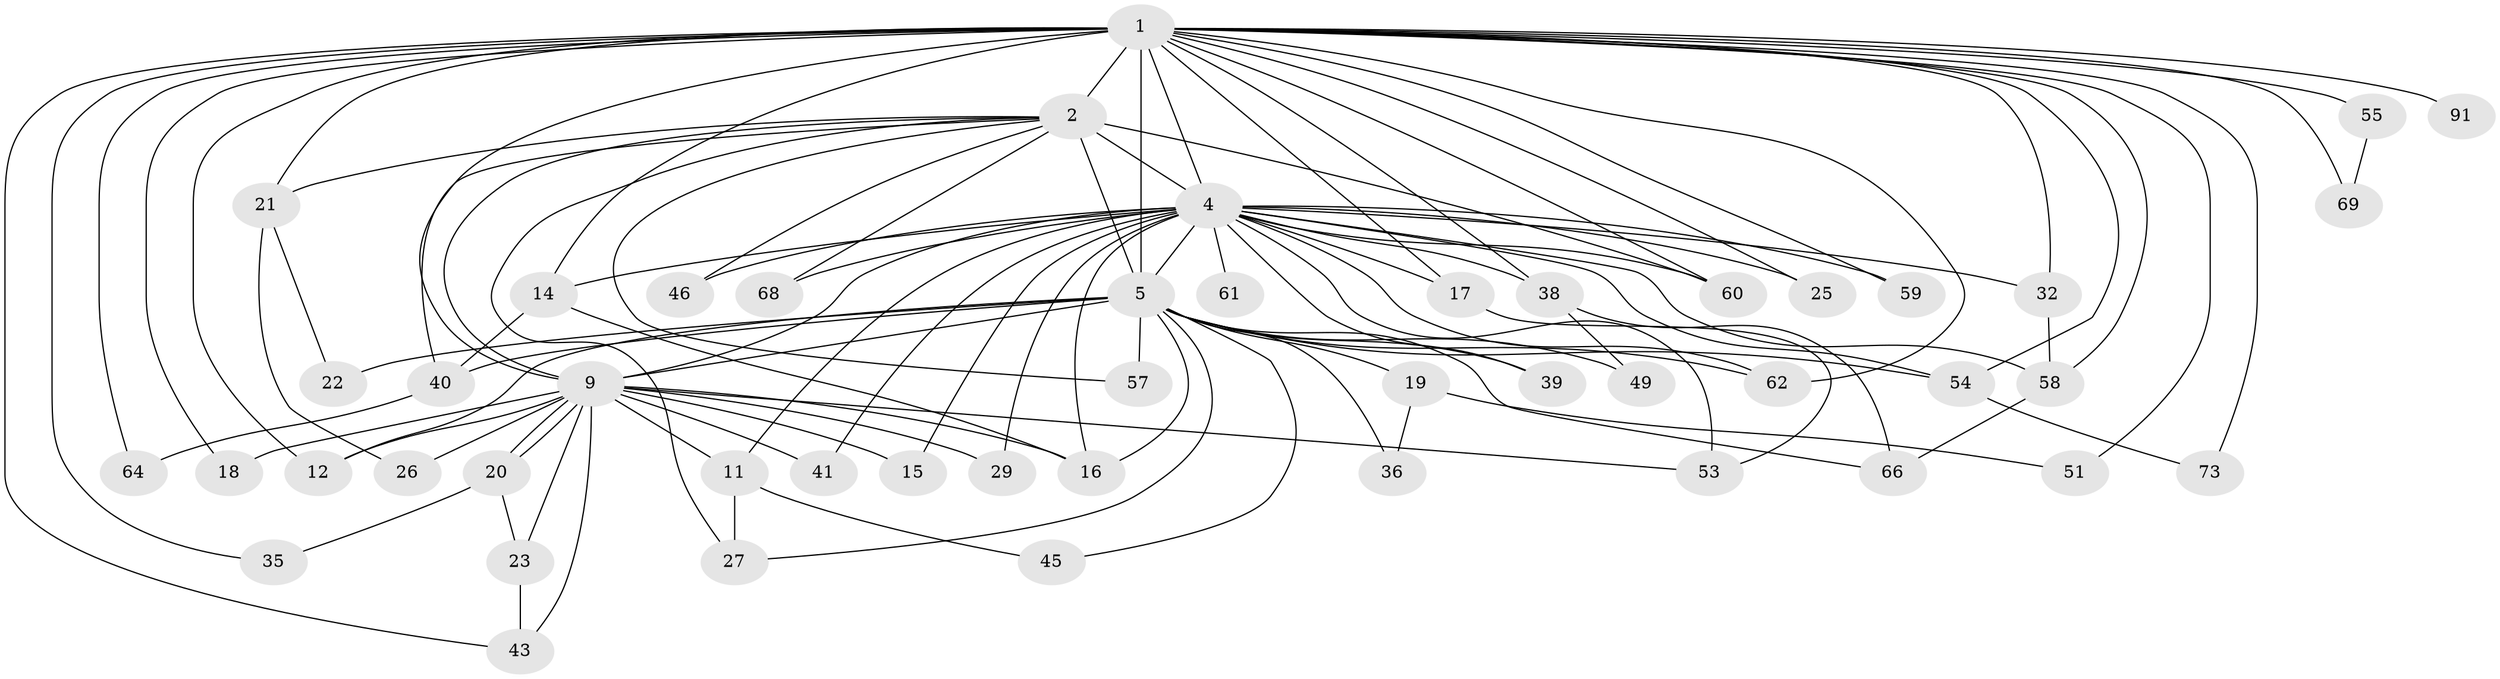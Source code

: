 // original degree distribution, {12: 0.010416666666666666, 22: 0.010416666666666666, 26: 0.010416666666666666, 19: 0.010416666666666666, 16: 0.010416666666666666, 25: 0.010416666666666666, 15: 0.010416666666666666, 20: 0.010416666666666666, 29: 0.020833333333333332, 5: 0.03125, 3: 0.22916666666666666, 4: 0.09375, 2: 0.5416666666666666}
// Generated by graph-tools (version 1.1) at 2025/14/03/09/25 04:14:07]
// undirected, 48 vertices, 104 edges
graph export_dot {
graph [start="1"]
  node [color=gray90,style=filled];
  1 [super="+3"];
  2 [super="+72+52+28+42"];
  4 [super="+93+50+10"];
  5 [super="+87+90+47+7"];
  9 [super="+13+37+67+56"];
  11 [super="+63"];
  12;
  14;
  15;
  16 [super="+81"];
  17;
  18;
  19;
  20;
  21;
  22;
  23;
  25;
  26;
  27 [super="+33"];
  29;
  32 [super="+34"];
  35;
  36;
  38 [super="+94"];
  39;
  40 [super="+74"];
  41;
  43;
  45;
  46;
  49;
  51;
  53 [super="+80"];
  54 [super="+83"];
  55;
  57;
  58;
  59;
  60;
  61;
  62;
  64;
  66;
  68;
  69;
  73;
  91;
  1 -- 2 [weight=5];
  1 -- 4 [weight=8];
  1 -- 5 [weight=9];
  1 -- 9 [weight=7];
  1 -- 18;
  1 -- 64;
  1 -- 69;
  1 -- 73;
  1 -- 12;
  1 -- 14;
  1 -- 17;
  1 -- 21;
  1 -- 25;
  1 -- 91;
  1 -- 32;
  1 -- 35;
  1 -- 38;
  1 -- 43;
  1 -- 51;
  1 -- 55 [weight=2];
  1 -- 58 [weight=2];
  1 -- 59;
  1 -- 60;
  1 -- 62;
  1 -- 54;
  2 -- 4 [weight=4];
  2 -- 5 [weight=7];
  2 -- 9;
  2 -- 21;
  2 -- 46;
  2 -- 57;
  2 -- 60;
  2 -- 68;
  2 -- 40;
  2 -- 27;
  4 -- 5 [weight=8];
  4 -- 9 [weight=4];
  4 -- 16;
  4 -- 17;
  4 -- 38;
  4 -- 39;
  4 -- 46;
  4 -- 62;
  4 -- 68;
  4 -- 25 [weight=2];
  4 -- 11 [weight=2];
  4 -- 14 [weight=2];
  4 -- 15;
  4 -- 29;
  4 -- 32 [weight=2];
  4 -- 41;
  4 -- 53;
  4 -- 54;
  4 -- 58;
  4 -- 59;
  4 -- 60;
  4 -- 61;
  5 -- 9 [weight=5];
  5 -- 12;
  5 -- 22;
  5 -- 66;
  5 -- 16;
  5 -- 19;
  5 -- 27;
  5 -- 36;
  5 -- 39;
  5 -- 40;
  5 -- 45;
  5 -- 49;
  5 -- 54;
  5 -- 57;
  5 -- 62;
  9 -- 11;
  9 -- 15;
  9 -- 16;
  9 -- 18 [weight=2];
  9 -- 20;
  9 -- 20;
  9 -- 26;
  9 -- 29;
  9 -- 41;
  9 -- 53;
  9 -- 23;
  9 -- 43;
  9 -- 12;
  11 -- 27;
  11 -- 45;
  14 -- 40;
  14 -- 16;
  17 -- 53;
  19 -- 36;
  19 -- 51;
  20 -- 23;
  20 -- 35;
  21 -- 22;
  21 -- 26;
  23 -- 43;
  32 -- 58;
  38 -- 49;
  38 -- 66;
  40 -- 64;
  54 -- 73;
  55 -- 69;
  58 -- 66;
}
